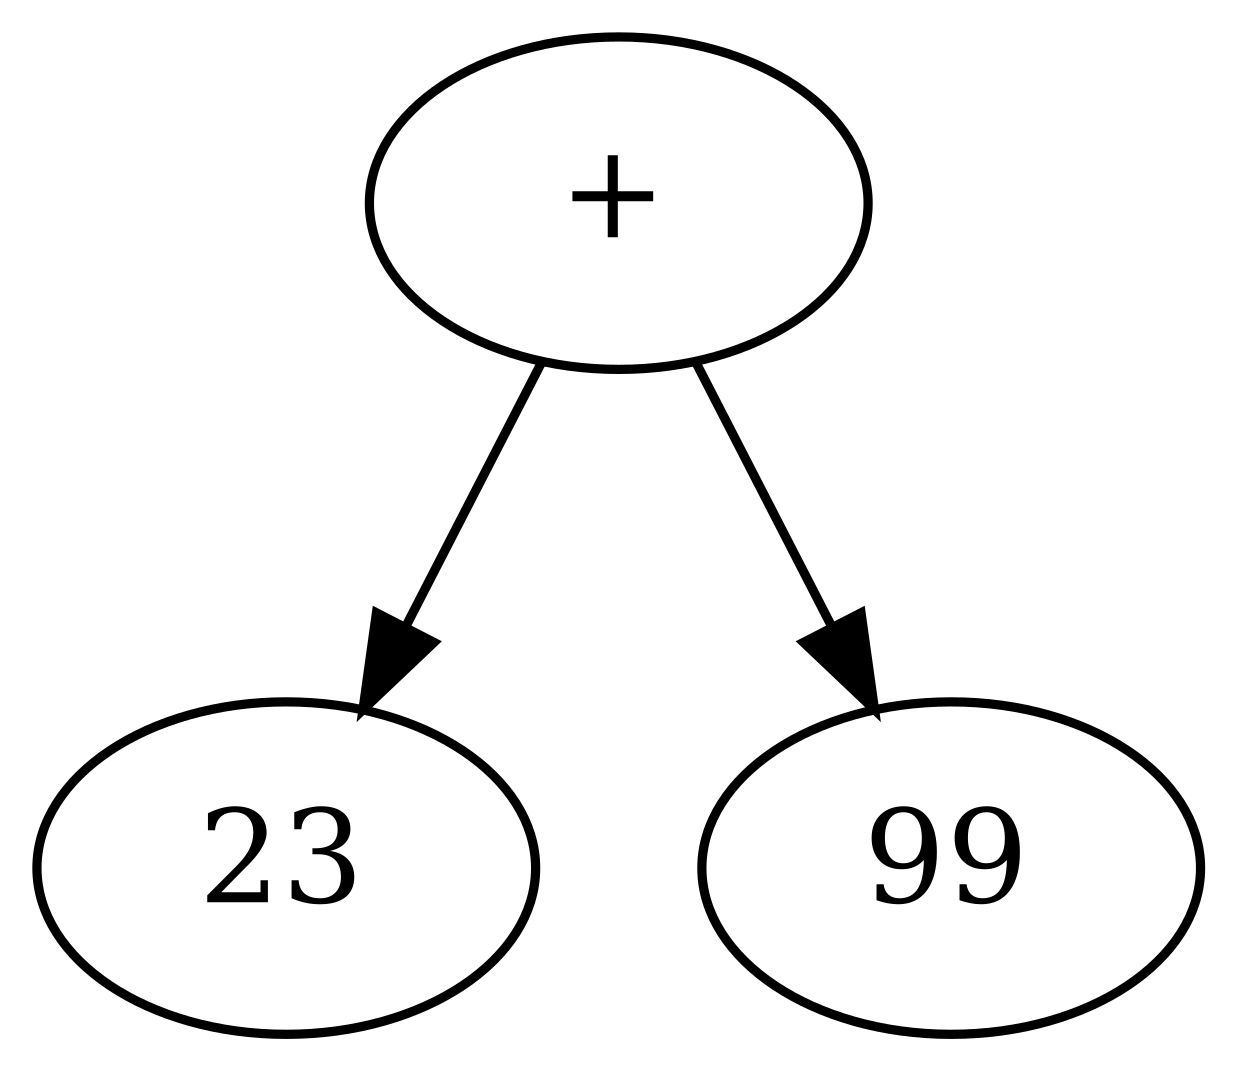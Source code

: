 digraph {
	size="8.25,11.75!" ratio = "fit";
	1 [label="23"];
	2 [label="99"];
	3 [label="+"];
	3 -> 1;
	3 -> 2;
}
